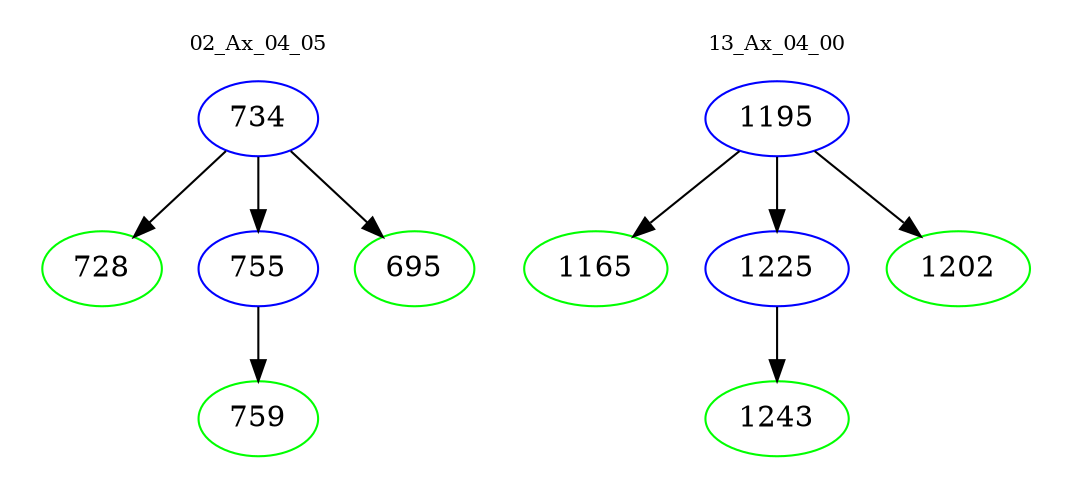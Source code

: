 digraph{
subgraph cluster_0 {
color = white
label = "02_Ax_04_05";
fontsize=10;
T0_734 [label="734", color="blue"]
T0_734 -> T0_728 [color="black"]
T0_728 [label="728", color="green"]
T0_734 -> T0_755 [color="black"]
T0_755 [label="755", color="blue"]
T0_755 -> T0_759 [color="black"]
T0_759 [label="759", color="green"]
T0_734 -> T0_695 [color="black"]
T0_695 [label="695", color="green"]
}
subgraph cluster_1 {
color = white
label = "13_Ax_04_00";
fontsize=10;
T1_1195 [label="1195", color="blue"]
T1_1195 -> T1_1165 [color="black"]
T1_1165 [label="1165", color="green"]
T1_1195 -> T1_1225 [color="black"]
T1_1225 [label="1225", color="blue"]
T1_1225 -> T1_1243 [color="black"]
T1_1243 [label="1243", color="green"]
T1_1195 -> T1_1202 [color="black"]
T1_1202 [label="1202", color="green"]
}
}
